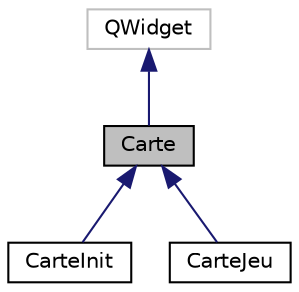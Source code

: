 digraph "Carte"
{
  edge [fontname="Helvetica",fontsize="10",labelfontname="Helvetica",labelfontsize="10"];
  node [fontname="Helvetica",fontsize="10",shape=record];
  Node1 [label="Carte",height=0.2,width=0.4,color="black", fillcolor="grey75", style="filled", fontcolor="black"];
  Node2 -> Node1 [dir="back",color="midnightblue",fontsize="10",style="solid",fontname="Helvetica"];
  Node2 [label="QWidget",height=0.2,width=0.4,color="grey75", fillcolor="white", style="filled"];
  Node1 -> Node3 [dir="back",color="midnightblue",fontsize="10",style="solid",fontname="Helvetica"];
  Node3 [label="CarteInit",height=0.2,width=0.4,color="black", fillcolor="white", style="filled",URL="$class_carte_init.html",tooltip="classe representant une Carte d&#39;initialisation "];
  Node1 -> Node4 [dir="back",color="midnightblue",fontsize="10",style="solid",fontname="Helvetica"];
  Node4 [label="CarteJeu",height=0.2,width=0.4,color="black", fillcolor="white", style="filled",URL="$class_carte_jeu.html",tooltip="classe representant une Carte de jeu "];
}
